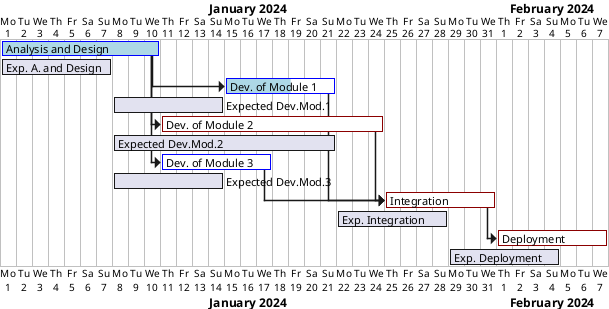 @startgantt OtherProcesses_14_GANTT_Progress
Project starts 2024-01-01
[Analysis and Design] starts 2024-01-01
[Exp. A. and Design] lasts 1 week
[Analysis and Design] is colored in LightBlue/Blue
[Analysis and Design] lasts 10 days
[Analysis and Design] is 100% complete

[Dev. of Module 1] starts 4 days after [Analysis and Design]'s end
[Dev. of Module 1] lasts 1 week
[Dev. of Module 1] is colored in LightBlue/Blue
[Dev. of Module 1] is 60% complete
[Expected Dev.Mod.1] lasts 1 week
[Expected Dev.Mod.1] starts 2024-01-08

[Dev. of Module 2] starts at [Analysis and Design]'s end
[Dev. of Module 2] lasts 2 weeks
[Dev. of Module 2] is colored in Red/DarkRed
[Dev. of Module 2] is 0% complete
[Expected Dev.Mod.2] lasts 2 week
[Expected Dev.Mod.2] starts 2024-01-08

[Dev. of Module 3] starts at [Analysis and Design]'s end
[Dev. of Module 3] lasts 1 week
[Dev. of Module 3] is colored in LightBlue/Blue
[Dev. of Module 3] is 0% complete
[Expected Dev.Mod.3] lasts 1 week
[Expected Dev.Mod.3] starts 2024-01-08

[Integration] starts at [Dev. of Module 1]'s end
[Integration] starts at [Dev. of Module 2]'s end
[Integration] starts at [Dev. of Module 3]'s end
[Integration] lasts 1 week
[Integration] is colored in Red/DarkRed
[Integration] is 0% complete
[Exp. Integration] lasts 1 week
[Exp. Integration] starts 2024-01-22

[Deployment] starts at [Integration]'s end
[Deployment] is colored in Red/DarkRed
[Deployment] lasts 1 week
[Deployment] is 0% complete
[Exp. Deployment] lasts 1 week
[Exp. Deployment] starts 2024-01-29

@endgantt